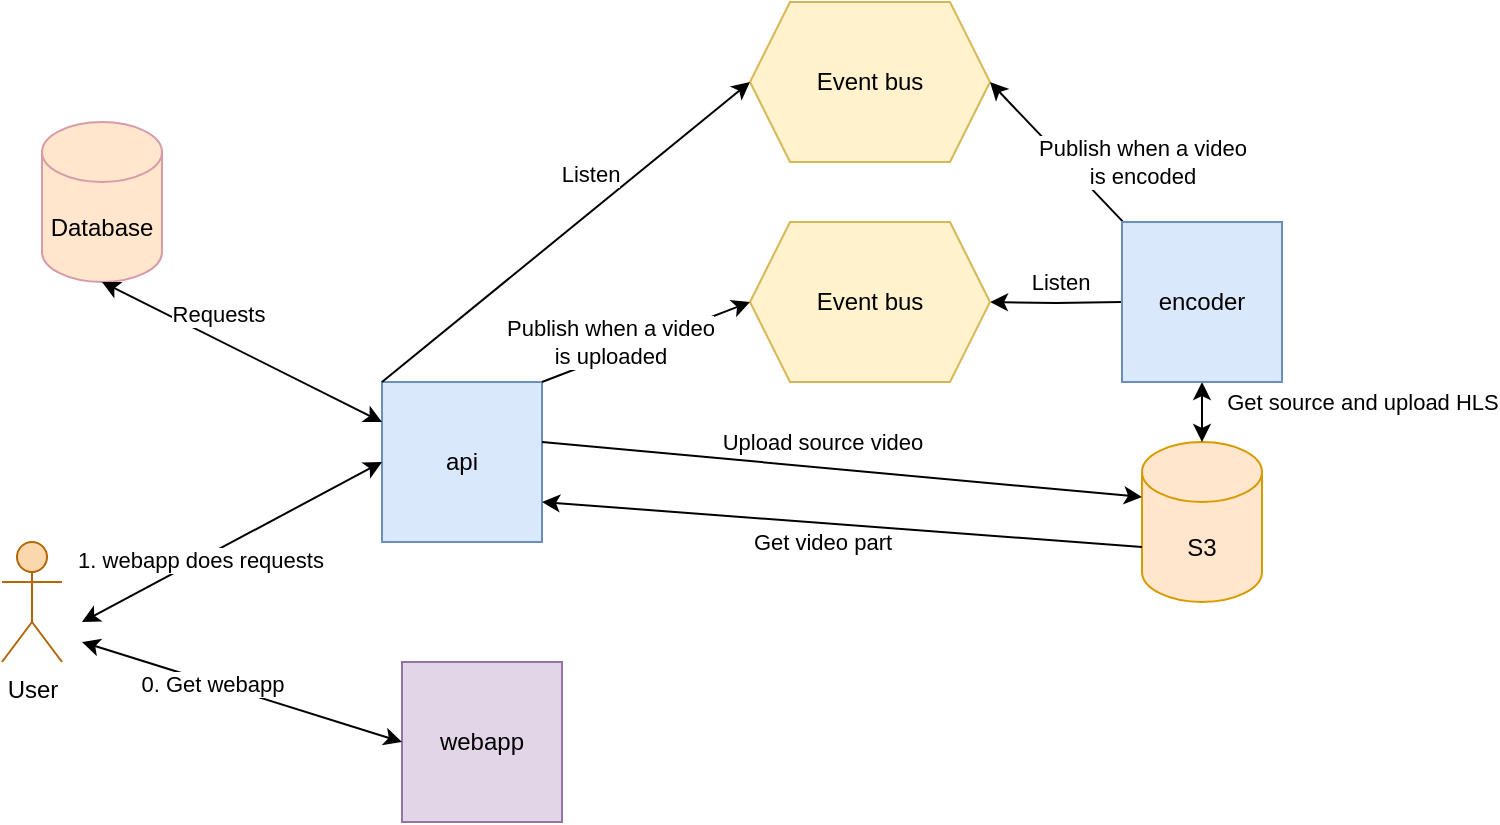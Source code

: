 <mxfile version="17.4.0" type="device"><diagram id="ze_fe4kSJJPf62-XmTWs" name="Page-1"><mxGraphModel dx="1040" dy="1650" grid="1" gridSize="10" guides="1" tooltips="1" connect="1" arrows="1" fold="1" page="1" pageScale="1" pageWidth="827" pageHeight="1169" math="0" shadow="0"><root><mxCell id="0"/><mxCell id="1" parent="0"/><mxCell id="XuffwxYzo_eu19-4xdL5-1" value="&lt;div&gt;User&lt;/div&gt;&lt;div&gt;&lt;br&gt;&lt;/div&gt;" style="shape=umlActor;verticalLabelPosition=bottom;verticalAlign=top;html=1;outlineConnect=0;fillColor=#fad7ac;strokeColor=#b46504;" parent="1" vertex="1"><mxGeometry x="40" y="240" width="30" height="60" as="geometry"/></mxCell><mxCell id="XuffwxYzo_eu19-4xdL5-3" value="&lt;div&gt;webapp&lt;/div&gt;" style="whiteSpace=wrap;html=1;aspect=fixed;fillColor=#e1d5e7;strokeColor=#9673a6;" parent="1" vertex="1"><mxGeometry x="240" y="300" width="80" height="80" as="geometry"/></mxCell><mxCell id="XuffwxYzo_eu19-4xdL5-4" value="&lt;div&gt;api&lt;/div&gt;" style="whiteSpace=wrap;html=1;aspect=fixed;fillColor=#dae8fc;strokeColor=#6c8ebf;" parent="1" vertex="1"><mxGeometry x="230" y="160" width="80" height="80" as="geometry"/></mxCell><mxCell id="XuffwxYzo_eu19-4xdL5-5" value="S3" style="shape=cylinder3;whiteSpace=wrap;html=1;boundedLbl=1;backgroundOutline=1;size=15;fillColor=#ffe6cc;strokeColor=#d79b00;" parent="1" vertex="1"><mxGeometry x="610" y="190" width="60" height="80" as="geometry"/></mxCell><mxCell id="XuffwxYzo_eu19-4xdL5-9" value="" style="edgeStyle=orthogonalEdgeStyle;rounded=0;orthogonalLoop=1;jettySize=auto;html=1;" parent="1" target="XuffwxYzo_eu19-4xdL5-8" edge="1"><mxGeometry relative="1" as="geometry"><mxPoint x="600" y="120" as="sourcePoint"/></mxGeometry></mxCell><mxCell id="XuffwxYzo_eu19-4xdL5-10" value="&lt;div&gt;Listen&lt;/div&gt;" style="edgeLabel;html=1;align=center;verticalAlign=middle;resizable=0;points=[];" parent="XuffwxYzo_eu19-4xdL5-9" vertex="1" connectable="0"><mxGeometry x="0.25" relative="1" as="geometry"><mxPoint x="10" y="-10" as="offset"/></mxGeometry></mxCell><mxCell id="XuffwxYzo_eu19-4xdL5-8" value="Event bus" style="shape=hexagon;perimeter=hexagonPerimeter2;whiteSpace=wrap;html=1;fixedSize=1;fillColor=#fff2cc;strokeColor=#d6b656;" parent="1" vertex="1"><mxGeometry x="414" y="80" width="120" height="80" as="geometry"/></mxCell><mxCell id="XuffwxYzo_eu19-4xdL5-20" value="" style="endArrow=classic;html=1;rounded=0;entryX=0;entryY=0.5;entryDx=0;entryDy=0;exitX=1;exitY=0;exitDx=0;exitDy=0;" parent="1" source="XuffwxYzo_eu19-4xdL5-4" target="XuffwxYzo_eu19-4xdL5-8" edge="1"><mxGeometry width="50" height="50" relative="1" as="geometry"><mxPoint x="300" y="360" as="sourcePoint"/><mxPoint x="350" y="310" as="targetPoint"/></mxGeometry></mxCell><mxCell id="XuffwxYzo_eu19-4xdL5-21" value="Publish when a video&lt;br&gt; is uploaded" style="edgeLabel;html=1;align=center;verticalAlign=middle;resizable=0;points=[];" parent="XuffwxYzo_eu19-4xdL5-20" vertex="1" connectable="0"><mxGeometry x="-0.33" relative="1" as="geometry"><mxPoint x="-1" y="-7" as="offset"/></mxGeometry></mxCell><mxCell id="XuffwxYzo_eu19-4xdL5-26" value="" style="endArrow=classic;startArrow=classic;html=1;rounded=0;entryX=0;entryY=0.5;entryDx=0;entryDy=0;" parent="1" target="XuffwxYzo_eu19-4xdL5-4" edge="1"><mxGeometry width="50" height="50" relative="1" as="geometry"><mxPoint x="80" y="280" as="sourcePoint"/><mxPoint x="340" y="370" as="targetPoint"/></mxGeometry></mxCell><mxCell id="XuffwxYzo_eu19-4xdL5-29" value="&lt;div&gt;1. webapp does requests&lt;/div&gt;" style="edgeLabel;html=1;align=center;verticalAlign=middle;resizable=0;points=[];" parent="XuffwxYzo_eu19-4xdL5-26" vertex="1" connectable="0"><mxGeometry x="-0.215" relative="1" as="geometry"><mxPoint as="offset"/></mxGeometry></mxCell><mxCell id="XuffwxYzo_eu19-4xdL5-27" value="" style="endArrow=classic;startArrow=classic;html=1;rounded=0;entryX=0;entryY=0.5;entryDx=0;entryDy=0;" parent="1" target="XuffwxYzo_eu19-4xdL5-3" edge="1"><mxGeometry width="50" height="50" relative="1" as="geometry"><mxPoint x="80" y="290" as="sourcePoint"/><mxPoint x="340" y="370" as="targetPoint"/></mxGeometry></mxCell><mxCell id="XuffwxYzo_eu19-4xdL5-28" value="&lt;div&gt;0. Get webapp&lt;/div&gt;" style="edgeLabel;html=1;align=center;verticalAlign=middle;resizable=0;points=[];" parent="XuffwxYzo_eu19-4xdL5-27" vertex="1" connectable="0"><mxGeometry x="-0.189" relative="1" as="geometry"><mxPoint as="offset"/></mxGeometry></mxCell><mxCell id="XuffwxYzo_eu19-4xdL5-31" value="Get source and upload HLS" style="endArrow=classic;startArrow=classic;html=1;rounded=0;entryX=0.5;entryY=1;entryDx=0;entryDy=0;exitX=0.5;exitY=0;exitDx=0;exitDy=0;exitPerimeter=0;" parent="1" source="XuffwxYzo_eu19-4xdL5-5" edge="1"><mxGeometry x="0.333" y="-80" width="50" height="50" relative="1" as="geometry"><mxPoint x="290" y="420" as="sourcePoint"/><mxPoint x="640" y="160" as="targetPoint"/><mxPoint as="offset"/></mxGeometry></mxCell><mxCell id="c4gIJ30JfHpF3NUfAlod-1" value="Event bus" style="shape=hexagon;perimeter=hexagonPerimeter2;whiteSpace=wrap;html=1;fixedSize=1;fillColor=#fff2cc;strokeColor=#d6b656;" parent="1" vertex="1"><mxGeometry x="414" y="-30" width="120" height="80" as="geometry"/></mxCell><mxCell id="c4gIJ30JfHpF3NUfAlod-4" value="" style="endArrow=classic;html=1;rounded=0;entryX=1;entryY=0.5;entryDx=0;entryDy=0;exitX=0;exitY=0;exitDx=0;exitDy=0;" parent="1" target="c4gIJ30JfHpF3NUfAlod-1" edge="1"><mxGeometry width="50" height="50" relative="1" as="geometry"><mxPoint x="611.716" y="91.716" as="sourcePoint"/><mxPoint x="650" y="40" as="targetPoint"/></mxGeometry></mxCell><mxCell id="c4gIJ30JfHpF3NUfAlod-6" value="&lt;div&gt;Publish when a video &lt;br&gt;&lt;/div&gt;&lt;div&gt;is encoded&lt;/div&gt;" style="edgeLabel;html=1;align=center;verticalAlign=middle;resizable=0;points=[];" parent="1" vertex="1" connectable="0"><mxGeometry x="610.003" y="50.004" as="geometry"/></mxCell><mxCell id="c4gIJ30JfHpF3NUfAlod-7" value="" style="endArrow=classic;html=1;rounded=0;entryX=0;entryY=0.5;entryDx=0;entryDy=0;exitX=0;exitY=0;exitDx=0;exitDy=0;" parent="1" source="XuffwxYzo_eu19-4xdL5-4" target="c4gIJ30JfHpF3NUfAlod-1" edge="1"><mxGeometry width="50" height="50" relative="1" as="geometry"><mxPoint x="240" y="160" as="sourcePoint"/><mxPoint x="290" y="110" as="targetPoint"/></mxGeometry></mxCell><mxCell id="c4gIJ30JfHpF3NUfAlod-8" value="&lt;div&gt;Listen&lt;/div&gt;" style="edgeLabel;html=1;align=center;verticalAlign=middle;resizable=0;points=[];" parent="1" vertex="1" connectable="0"><mxGeometry x="600" y="130" as="geometry"><mxPoint x="-266" y="-74" as="offset"/></mxGeometry></mxCell><mxCell id="c4gIJ30JfHpF3NUfAlod-10" value="Database" style="shape=cylinder3;whiteSpace=wrap;html=1;boundedLbl=1;backgroundOutline=1;size=15;fillColor=#ffe6cc;strokeColor=#d79baa;" parent="1" vertex="1"><mxGeometry x="60" y="30" width="60" height="80" as="geometry"/></mxCell><mxCell id="c4gIJ30JfHpF3NUfAlod-12" value="" style="endArrow=classic;startArrow=classic;html=1;rounded=0;exitX=0;exitY=0.25;exitDx=0;exitDy=0;entryX=0.5;entryY=1;entryDx=0;entryDy=0;entryPerimeter=0;" parent="1" source="XuffwxYzo_eu19-4xdL5-4" target="c4gIJ30JfHpF3NUfAlod-10" edge="1"><mxGeometry width="50" height="50" relative="1" as="geometry"><mxPoint x="160" y="170" as="sourcePoint"/><mxPoint x="210" y="120" as="targetPoint"/></mxGeometry></mxCell><mxCell id="c4gIJ30JfHpF3NUfAlod-15" value="" style="endArrow=classic;html=1;rounded=0;entryX=0;entryY=0;entryDx=0;entryDy=27.5;entryPerimeter=0;" parent="1" target="XuffwxYzo_eu19-4xdL5-5" edge="1"><mxGeometry width="50" height="50" relative="1" as="geometry"><mxPoint x="310" y="190" as="sourcePoint"/><mxPoint x="480" y="150" as="targetPoint"/></mxGeometry></mxCell><mxCell id="c4gIJ30JfHpF3NUfAlod-16" value="&lt;div&gt;Upload source video&lt;/div&gt;" style="edgeLabel;html=1;align=center;verticalAlign=middle;resizable=0;points=[];" parent="1" vertex="1" connectable="0"><mxGeometry x="450.004" y="190.002" as="geometry"/></mxCell><mxCell id="c4gIJ30JfHpF3NUfAlod-17" value="" style="endArrow=classic;html=1;rounded=0;exitX=0;exitY=0;exitDx=0;exitDy=52.5;exitPerimeter=0;entryX=1;entryY=0.75;entryDx=0;entryDy=0;" parent="1" source="XuffwxYzo_eu19-4xdL5-5" target="XuffwxYzo_eu19-4xdL5-4" edge="1"><mxGeometry width="50" height="50" relative="1" as="geometry"><mxPoint x="400" y="230" as="sourcePoint"/><mxPoint x="450" y="180" as="targetPoint"/></mxGeometry></mxCell><mxCell id="c4gIJ30JfHpF3NUfAlod-18" value="&lt;div&gt;Get video part&lt;/div&gt;" style="edgeLabel;html=1;align=center;verticalAlign=middle;resizable=0;points=[];" parent="1" vertex="1" connectable="0"><mxGeometry x="450.004" y="239.998" as="geometry"/></mxCell><mxCell id="c4gIJ30JfHpF3NUfAlod-19" value="&lt;div&gt;Requests&lt;br&gt;&lt;/div&gt;" style="edgeLabel;html=1;align=center;verticalAlign=middle;resizable=0;points=[];" parent="1" vertex="1" connectable="0"><mxGeometry x="414" y="200" as="geometry"><mxPoint x="-266" y="-74" as="offset"/></mxGeometry></mxCell><mxCell id="qN2U27hxJ4PPw5cMTjF1-1" value="encoder" style="whiteSpace=wrap;html=1;aspect=fixed;fillColor=#dae8fc;strokeColor=#6c8ebf;" vertex="1" parent="1"><mxGeometry x="600" y="80" width="80" height="80" as="geometry"/></mxCell></root></mxGraphModel></diagram></mxfile>
